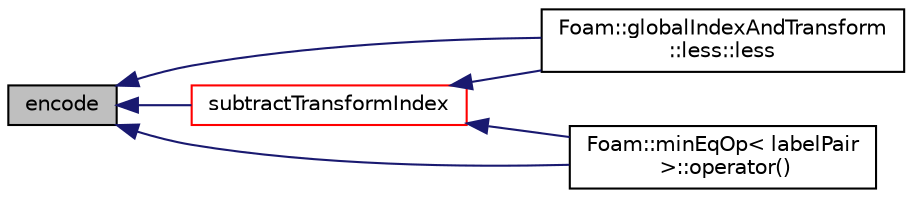 digraph "encode"
{
  bgcolor="transparent";
  edge [fontname="Helvetica",fontsize="10",labelfontname="Helvetica",labelfontsize="10"];
  node [fontname="Helvetica",fontsize="10",shape=record];
  rankdir="LR";
  Node349 [label="encode",height=0.2,width=0.4,color="black", fillcolor="grey75", style="filled", fontcolor="black"];
  Node349 -> Node350 [dir="back",color="midnightblue",fontsize="10",style="solid",fontname="Helvetica"];
  Node350 [label="Foam::globalIndexAndTransform\l::less::less",height=0.2,width=0.4,color="black",URL="$a28853.html#a9895380888f2c4618ac4d892dee1d024"];
  Node349 -> Node351 [dir="back",color="midnightblue",fontsize="10",style="solid",fontname="Helvetica"];
  Node351 [label="Foam::minEqOp\< labelPair\l \>::operator()",height=0.2,width=0.4,color="black",URL="$a22177.html#a5110bdded347caa6365e4d10554dfc32"];
  Node349 -> Node352 [dir="back",color="midnightblue",fontsize="10",style="solid",fontname="Helvetica"];
  Node352 [label="subtractTransformIndex",height=0.2,width=0.4,color="red",URL="$a28849.html#abfb13fbd76cb673f79ddfa1dd260e326",tooltip="Subtract two transformIndices. "];
  Node352 -> Node350 [dir="back",color="midnightblue",fontsize="10",style="solid",fontname="Helvetica"];
  Node352 -> Node351 [dir="back",color="midnightblue",fontsize="10",style="solid",fontname="Helvetica"];
}
